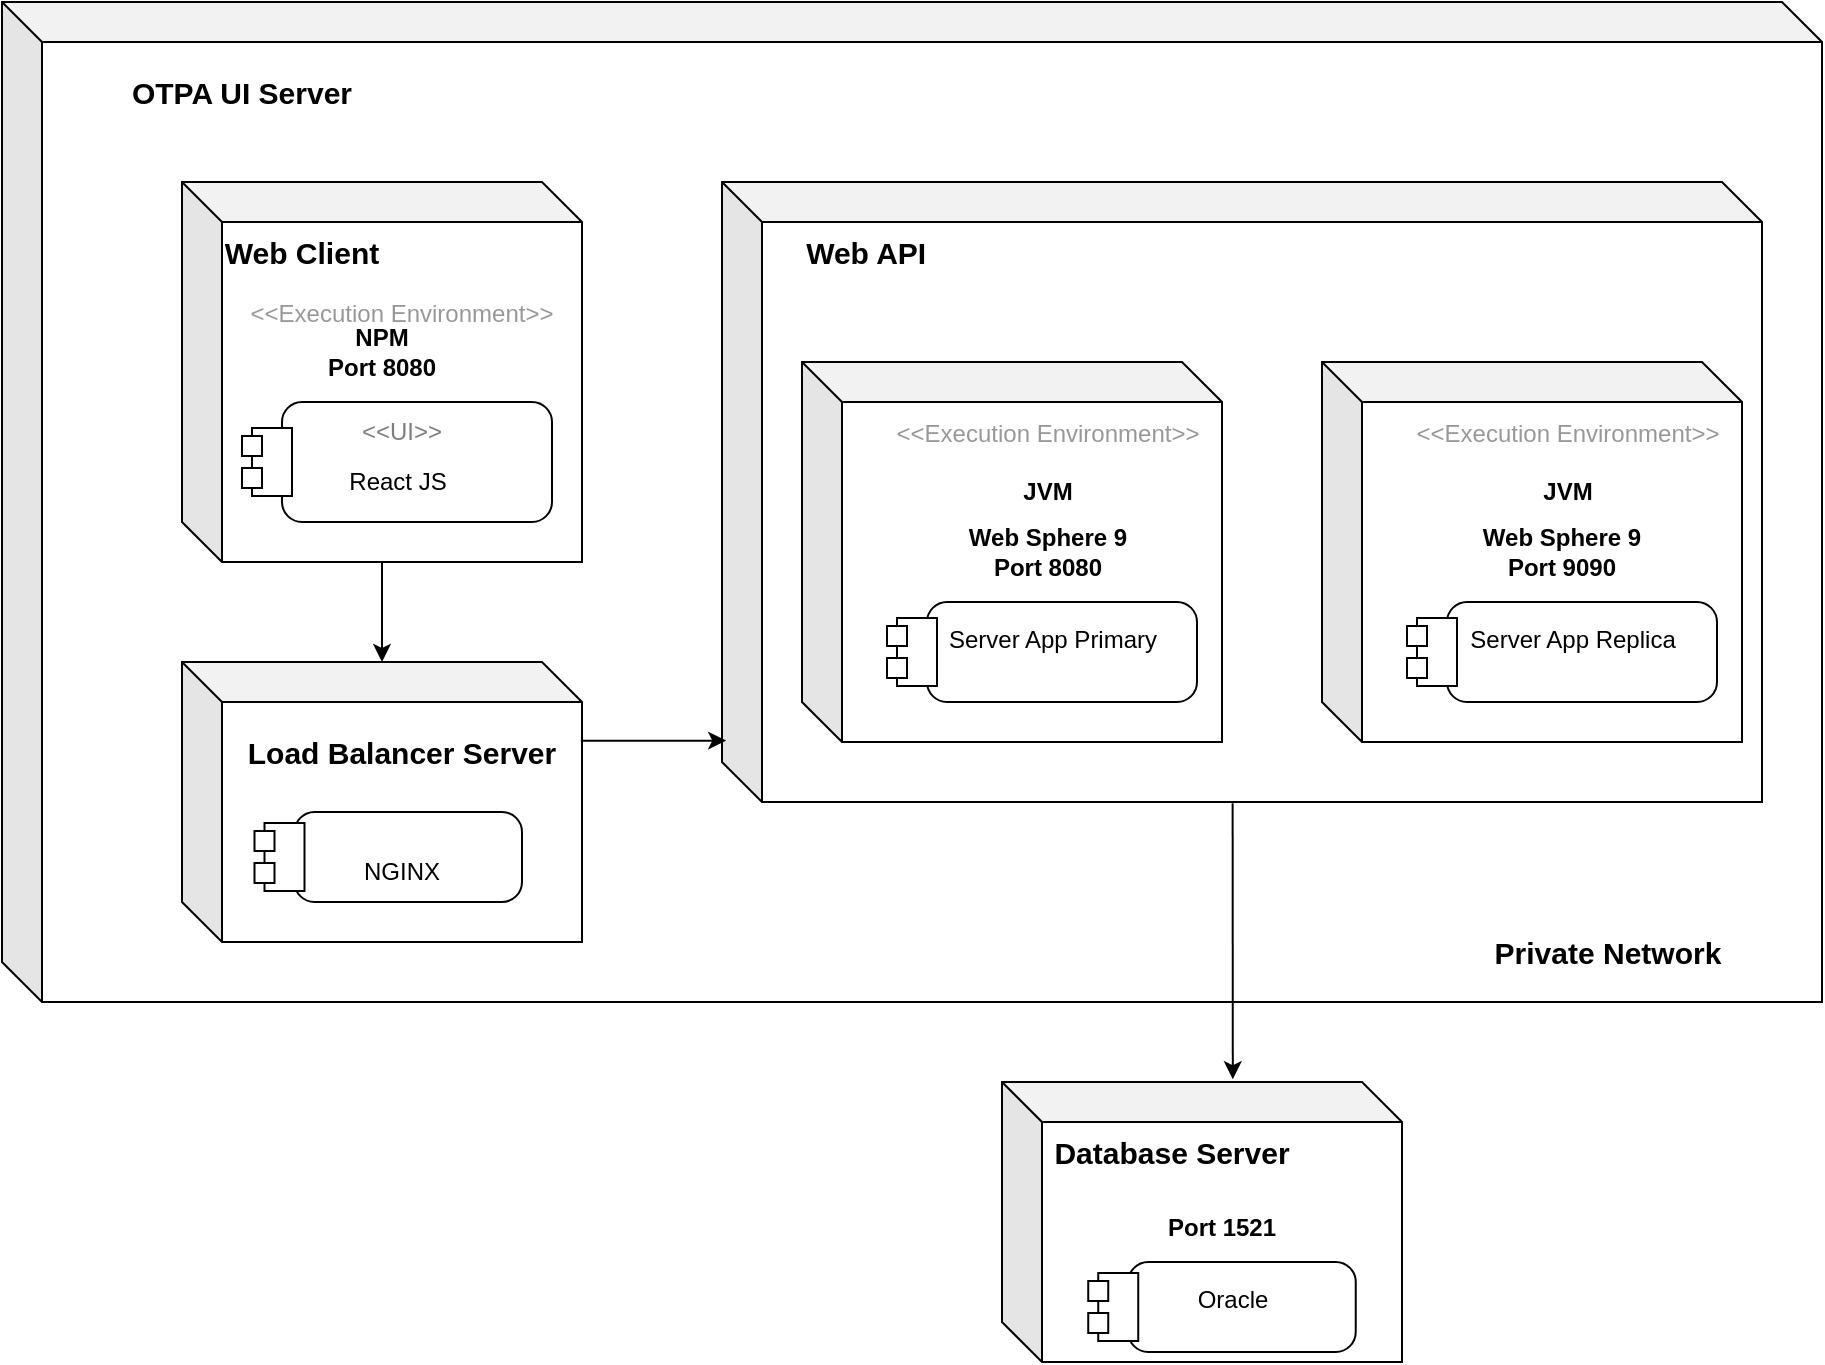 <mxfile version="20.2.5" type="github">
  <diagram id="kgpKYQtTHZ0yAKxKKP6v" name="Page-1">
    <mxGraphModel dx="1967" dy="669" grid="0" gridSize="10" guides="1" tooltips="1" connect="1" arrows="1" fold="1" page="1" pageScale="1" pageWidth="850" pageHeight="1100" math="0" shadow="0">
      <root>
        <mxCell id="0" />
        <mxCell id="1" parent="0" />
        <mxCell id="3qLyWM74nRSDkQNfpFTP-43" value="" style="shape=cube;whiteSpace=wrap;html=1;boundedLbl=1;backgroundOutline=1;darkOpacity=0.05;darkOpacity2=0.1;" vertex="1" parent="1">
          <mxGeometry x="-160" y="320" width="910" height="500" as="geometry" />
        </mxCell>
        <mxCell id="3qLyWM74nRSDkQNfpFTP-1" value="" style="shape=cube;whiteSpace=wrap;html=1;boundedLbl=1;backgroundOutline=1;darkOpacity=0.05;darkOpacity2=0.1;" vertex="1" parent="1">
          <mxGeometry x="200" y="410" width="520" height="310" as="geometry" />
        </mxCell>
        <mxCell id="3qLyWM74nRSDkQNfpFTP-2" value="" style="shape=cube;whiteSpace=wrap;html=1;boundedLbl=1;backgroundOutline=1;darkOpacity=0.05;darkOpacity2=0.1;" vertex="1" parent="1">
          <mxGeometry x="240" y="500" width="210" height="190" as="geometry" />
        </mxCell>
        <mxCell id="3qLyWM74nRSDkQNfpFTP-4" value="Server App Primary" style="shape=mxgraph.uml25.actionParams;html=1;align=center;verticalAlign=top;absoluteArcSize=1;arcSize=10;dashed=0;spacingLeft=10;spacingTop=5;" vertex="1" parent="1">
          <mxGeometry x="282.5" y="620" width="155" height="50" as="geometry" />
        </mxCell>
        <mxCell id="3qLyWM74nRSDkQNfpFTP-5" value="&lt;p style=&quot;line-height: 1.5;&quot;&gt;&amp;lt;&amp;lt;Execution Environment&amp;gt;&amp;gt;&lt;/p&gt;" style="text;html=1;strokeColor=none;fillColor=none;align=center;verticalAlign=middle;whiteSpace=wrap;rounded=0;opacity=0;shadow=0;perimeterSpacing=0;textOpacity=40;" vertex="1" parent="1">
          <mxGeometry x="282.5" y="520" width="160" height="30" as="geometry" />
        </mxCell>
        <mxCell id="3qLyWM74nRSDkQNfpFTP-6" value="&lt;b&gt;Web Sphere 9&lt;br&gt;Port 8080&lt;/b&gt;" style="text;html=1;strokeColor=none;fillColor=none;align=center;verticalAlign=middle;whiteSpace=wrap;rounded=0;" vertex="1" parent="1">
          <mxGeometry x="282.5" y="580" width="160" height="30" as="geometry" />
        </mxCell>
        <mxCell id="3qLyWM74nRSDkQNfpFTP-7" value="&lt;b&gt;JVM&lt;/b&gt;" style="text;html=1;strokeColor=none;fillColor=none;align=center;verticalAlign=middle;whiteSpace=wrap;rounded=0;" vertex="1" parent="1">
          <mxGeometry x="282.5" y="550" width="160" height="30" as="geometry" />
        </mxCell>
        <mxCell id="3qLyWM74nRSDkQNfpFTP-8" value="" style="shape=cube;whiteSpace=wrap;html=1;boundedLbl=1;backgroundOutline=1;darkOpacity=0.05;darkOpacity2=0.1;" vertex="1" parent="1">
          <mxGeometry x="500" y="500" width="210" height="190" as="geometry" />
        </mxCell>
        <mxCell id="3qLyWM74nRSDkQNfpFTP-9" value="Server App Replica" style="shape=mxgraph.uml25.actionParams;html=1;align=center;verticalAlign=top;absoluteArcSize=1;arcSize=10;dashed=0;spacingLeft=10;spacingTop=5;" vertex="1" parent="1">
          <mxGeometry x="542.5" y="620" width="155" height="50" as="geometry" />
        </mxCell>
        <mxCell id="3qLyWM74nRSDkQNfpFTP-10" value="&lt;p style=&quot;line-height: 1.5;&quot;&gt;&amp;lt;&amp;lt;Execution Environment&amp;gt;&amp;gt;&lt;/p&gt;" style="text;html=1;strokeColor=none;fillColor=none;align=center;verticalAlign=middle;whiteSpace=wrap;rounded=0;opacity=0;shadow=0;perimeterSpacing=0;textOpacity=40;" vertex="1" parent="1">
          <mxGeometry x="542.5" y="520" width="160" height="30" as="geometry" />
        </mxCell>
        <mxCell id="3qLyWM74nRSDkQNfpFTP-12" value="&lt;b&gt;JVM&lt;/b&gt;" style="text;html=1;strokeColor=none;fillColor=none;align=center;verticalAlign=middle;whiteSpace=wrap;rounded=0;" vertex="1" parent="1">
          <mxGeometry x="542.5" y="550" width="160" height="30" as="geometry" />
        </mxCell>
        <mxCell id="3qLyWM74nRSDkQNfpFTP-13" value="&lt;b&gt;&lt;font style=&quot;font-size: 15px;&quot;&gt;&amp;nbsp;Web API&lt;/font&gt;&lt;/b&gt;" style="text;html=1;strokeColor=none;fillColor=none;align=center;verticalAlign=middle;whiteSpace=wrap;rounded=0;shadow=0;opacity=0;" vertex="1" parent="1">
          <mxGeometry x="220" y="430" width="100" height="30" as="geometry" />
        </mxCell>
        <mxCell id="3qLyWM74nRSDkQNfpFTP-16" value="" style="shape=cube;whiteSpace=wrap;html=1;boundedLbl=1;backgroundOutline=1;darkOpacity=0.05;darkOpacity2=0.1;" vertex="1" parent="1">
          <mxGeometry x="-70" y="410" width="200" height="190" as="geometry" />
        </mxCell>
        <mxCell id="3qLyWM74nRSDkQNfpFTP-17" value="&lt;b&gt;&lt;font style=&quot;font-size: 15px;&quot;&gt;Web Client&lt;/font&gt;&lt;/b&gt;" style="text;html=1;strokeColor=none;fillColor=none;align=center;verticalAlign=middle;whiteSpace=wrap;rounded=0;shadow=0;fontSize=12;opacity=0;" vertex="1" parent="1">
          <mxGeometry x="-50" y="430" width="80" height="30" as="geometry" />
        </mxCell>
        <mxCell id="3qLyWM74nRSDkQNfpFTP-18" value="&lt;b&gt;Web Sphere 9&lt;br&gt;Port 9090&lt;/b&gt;" style="text;html=1;strokeColor=none;fillColor=none;align=center;verticalAlign=middle;whiteSpace=wrap;rounded=0;" vertex="1" parent="1">
          <mxGeometry x="540" y="580" width="160" height="30" as="geometry" />
        </mxCell>
        <mxCell id="3qLyWM74nRSDkQNfpFTP-19" value="&lt;b&gt;NPM&lt;br&gt;Port 8080&lt;/b&gt;" style="text;html=1;strokeColor=none;fillColor=none;align=center;verticalAlign=middle;whiteSpace=wrap;rounded=0;" vertex="1" parent="1">
          <mxGeometry x="-50" y="480" width="160" height="30" as="geometry" />
        </mxCell>
        <mxCell id="3qLyWM74nRSDkQNfpFTP-20" value="&lt;p style=&quot;line-height: 1.5;&quot;&gt;&amp;lt;&amp;lt;Execution Environment&amp;gt;&amp;gt;&lt;/p&gt;" style="text;html=1;strokeColor=none;fillColor=none;align=center;verticalAlign=middle;whiteSpace=wrap;rounded=0;opacity=0;shadow=0;perimeterSpacing=0;textOpacity=40;" vertex="1" parent="1">
          <mxGeometry x="-40" y="460" width="160" height="30" as="geometry" />
        </mxCell>
        <mxCell id="3qLyWM74nRSDkQNfpFTP-21" value="" style="shape=mxgraph.uml25.actionParams;html=1;align=center;verticalAlign=top;absoluteArcSize=1;arcSize=10;dashed=0;spacingLeft=10;spacingTop=5;" vertex="1" parent="1">
          <mxGeometry x="-40" y="520" width="155" height="60" as="geometry" />
        </mxCell>
        <mxCell id="3qLyWM74nRSDkQNfpFTP-22" value="&amp;lt;&amp;lt;UI&amp;gt;&amp;gt;" style="text;html=1;strokeColor=none;fillColor=none;align=center;verticalAlign=middle;whiteSpace=wrap;rounded=0;shadow=0;fontSize=12;opacity=0;textOpacity=50;" vertex="1" parent="1">
          <mxGeometry x="10" y="525" width="60" height="20" as="geometry" />
        </mxCell>
        <mxCell id="3qLyWM74nRSDkQNfpFTP-23" value="React JS" style="text;html=1;strokeColor=none;fillColor=none;align=center;verticalAlign=middle;whiteSpace=wrap;rounded=0;shadow=0;fontSize=12;opacity=0;" vertex="1" parent="1">
          <mxGeometry x="7.5" y="545" width="60" height="30" as="geometry" />
        </mxCell>
        <mxCell id="3qLyWM74nRSDkQNfpFTP-24" value="" style="shape=cube;whiteSpace=wrap;html=1;boundedLbl=1;backgroundOutline=1;darkOpacity=0.05;darkOpacity2=0.1;" vertex="1" parent="1">
          <mxGeometry x="-70" y="650" width="200" height="140" as="geometry" />
        </mxCell>
        <mxCell id="3qLyWM74nRSDkQNfpFTP-25" value="" style="shape=mxgraph.uml25.actionParams;html=1;align=center;verticalAlign=top;absoluteArcSize=1;arcSize=10;dashed=0;spacingLeft=10;spacingTop=5;" vertex="1" parent="1">
          <mxGeometry x="-33.75" y="725" width="133.75" height="45" as="geometry" />
        </mxCell>
        <mxCell id="3qLyWM74nRSDkQNfpFTP-26" value="NGINX" style="text;html=1;strokeColor=none;fillColor=none;align=center;verticalAlign=middle;whiteSpace=wrap;rounded=0;shadow=0;fontSize=12;opacity=0;" vertex="1" parent="1">
          <mxGeometry x="10" y="740" width="60" height="30" as="geometry" />
        </mxCell>
        <mxCell id="3qLyWM74nRSDkQNfpFTP-27" value="&lt;font style=&quot;font-size: 15px;&quot;&gt;Load Balancer Server&lt;/font&gt;" style="text;html=1;strokeColor=none;fillColor=none;align=center;verticalAlign=middle;whiteSpace=wrap;rounded=0;shadow=0;fontSize=12;opacity=0;fontStyle=1" vertex="1" parent="1">
          <mxGeometry x="-40" y="680" width="160" height="30" as="geometry" />
        </mxCell>
        <mxCell id="3qLyWM74nRSDkQNfpFTP-30" value="" style="shape=cube;whiteSpace=wrap;html=1;boundedLbl=1;backgroundOutline=1;darkOpacity=0.05;darkOpacity2=0.1;" vertex="1" parent="1">
          <mxGeometry x="340" y="860" width="200" height="140" as="geometry" />
        </mxCell>
        <mxCell id="3qLyWM74nRSDkQNfpFTP-32" value="&lt;font style=&quot;font-size: 15px;&quot;&gt;Database Server&lt;/font&gt;" style="text;html=1;strokeColor=none;fillColor=none;align=center;verticalAlign=middle;whiteSpace=wrap;rounded=0;shadow=0;fontSize=12;opacity=0;fontStyle=1" vertex="1" parent="1">
          <mxGeometry x="360" y="880" width="130" height="30" as="geometry" />
        </mxCell>
        <mxCell id="3qLyWM74nRSDkQNfpFTP-33" value="Oracle" style="shape=mxgraph.uml25.actionParams;html=1;align=center;verticalAlign=top;absoluteArcSize=1;arcSize=10;dashed=0;spacingLeft=10;spacingTop=5;" vertex="1" parent="1">
          <mxGeometry x="383.12" y="950" width="133.75" height="45" as="geometry" />
        </mxCell>
        <mxCell id="3qLyWM74nRSDkQNfpFTP-34" value="&lt;b&gt;&lt;br&gt;Port 1521&lt;/b&gt;" style="text;html=1;strokeColor=none;fillColor=none;align=center;verticalAlign=middle;whiteSpace=wrap;rounded=0;" vertex="1" parent="1">
          <mxGeometry x="370" y="910" width="160" height="30" as="geometry" />
        </mxCell>
        <mxCell id="3qLyWM74nRSDkQNfpFTP-35" value="" style="endArrow=classic;html=1;rounded=0;fontSize=15;" edge="1" parent="1" target="3qLyWM74nRSDkQNfpFTP-24">
          <mxGeometry width="50" height="50" relative="1" as="geometry">
            <mxPoint x="30" y="600" as="sourcePoint" />
            <mxPoint x="350" y="610" as="targetPoint" />
          </mxGeometry>
        </mxCell>
        <mxCell id="3qLyWM74nRSDkQNfpFTP-38" value="" style="endArrow=classic;html=1;rounded=0;fontSize=15;entryX=0.004;entryY=0.901;entryDx=0;entryDy=0;entryPerimeter=0;exitX=0.997;exitY=0.281;exitDx=0;exitDy=0;exitPerimeter=0;" edge="1" parent="1" source="3qLyWM74nRSDkQNfpFTP-24" target="3qLyWM74nRSDkQNfpFTP-1">
          <mxGeometry width="50" height="50" relative="1" as="geometry">
            <mxPoint x="130" y="700" as="sourcePoint" />
            <mxPoint x="350" y="710" as="targetPoint" />
          </mxGeometry>
        </mxCell>
        <mxCell id="3qLyWM74nRSDkQNfpFTP-39" value="" style="endArrow=classic;html=1;rounded=0;fontSize=15;exitX=0.491;exitY=1.002;exitDx=0;exitDy=0;exitPerimeter=0;entryX=0.577;entryY=-0.01;entryDx=0;entryDy=0;entryPerimeter=0;" edge="1" parent="1" source="3qLyWM74nRSDkQNfpFTP-1" target="3qLyWM74nRSDkQNfpFTP-30">
          <mxGeometry width="50" height="50" relative="1" as="geometry">
            <mxPoint x="300" y="760" as="sourcePoint" />
            <mxPoint x="350" y="710" as="targetPoint" />
          </mxGeometry>
        </mxCell>
        <mxCell id="3qLyWM74nRSDkQNfpFTP-42" value="" style="shape=cube;whiteSpace=wrap;html=1;boundedLbl=1;backgroundOutline=1;darkOpacity=0.05;darkOpacity2=0.1;shadow=0;fontSize=15;opacity=0;" vertex="1" parent="1">
          <mxGeometry x="220" y="600" width="120" height="80" as="geometry" />
        </mxCell>
        <mxCell id="3qLyWM74nRSDkQNfpFTP-44" value="OTPA UI Server" style="text;html=1;strokeColor=none;fillColor=none;align=center;verticalAlign=middle;whiteSpace=wrap;rounded=0;shadow=0;fontSize=15;opacity=0;fontStyle=1" vertex="1" parent="1">
          <mxGeometry x="-100" y="350" width="120" height="30" as="geometry" />
        </mxCell>
        <mxCell id="3qLyWM74nRSDkQNfpFTP-45" value="Private Network" style="text;html=1;strokeColor=none;fillColor=none;align=center;verticalAlign=middle;whiteSpace=wrap;rounded=0;shadow=0;fontSize=15;opacity=0;fontStyle=1" vertex="1" parent="1">
          <mxGeometry x="582.5" y="780" width="120" height="30" as="geometry" />
        </mxCell>
      </root>
    </mxGraphModel>
  </diagram>
</mxfile>
